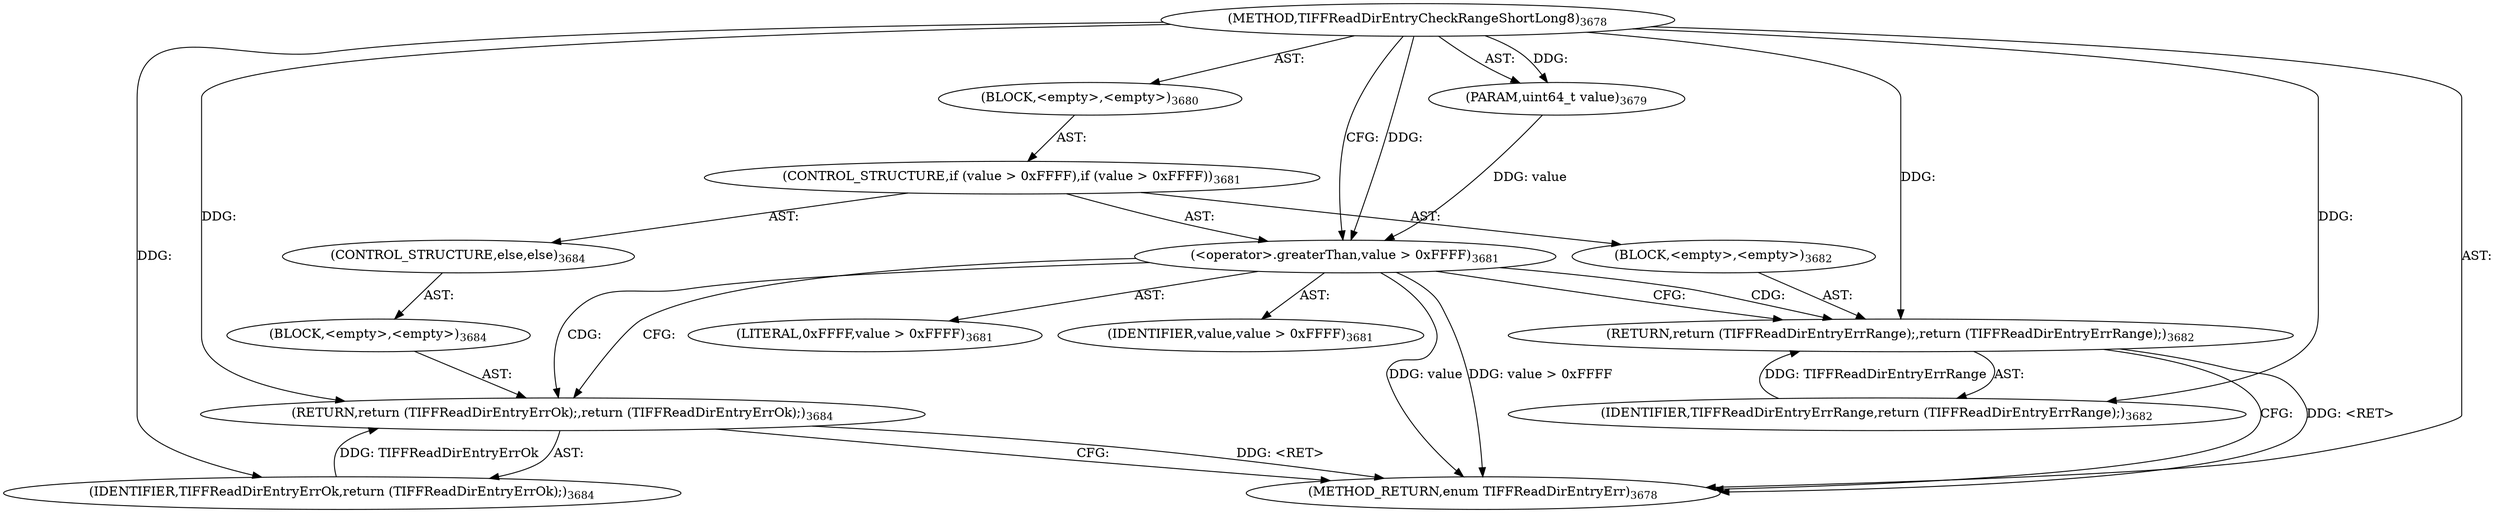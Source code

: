 digraph "TIFFReadDirEntryCheckRangeShortLong8" {  
"87641" [label = <(METHOD,TIFFReadDirEntryCheckRangeShortLong8)<SUB>3678</SUB>> ]
"87642" [label = <(PARAM,uint64_t value)<SUB>3679</SUB>> ]
"87643" [label = <(BLOCK,&lt;empty&gt;,&lt;empty&gt;)<SUB>3680</SUB>> ]
"87644" [label = <(CONTROL_STRUCTURE,if (value &gt; 0xFFFF),if (value &gt; 0xFFFF))<SUB>3681</SUB>> ]
"87645" [label = <(&lt;operator&gt;.greaterThan,value &gt; 0xFFFF)<SUB>3681</SUB>> ]
"87646" [label = <(IDENTIFIER,value,value &gt; 0xFFFF)<SUB>3681</SUB>> ]
"87647" [label = <(LITERAL,0xFFFF,value &gt; 0xFFFF)<SUB>3681</SUB>> ]
"87648" [label = <(BLOCK,&lt;empty&gt;,&lt;empty&gt;)<SUB>3682</SUB>> ]
"87649" [label = <(RETURN,return (TIFFReadDirEntryErrRange);,return (TIFFReadDirEntryErrRange);)<SUB>3682</SUB>> ]
"87650" [label = <(IDENTIFIER,TIFFReadDirEntryErrRange,return (TIFFReadDirEntryErrRange);)<SUB>3682</SUB>> ]
"87651" [label = <(CONTROL_STRUCTURE,else,else)<SUB>3684</SUB>> ]
"87652" [label = <(BLOCK,&lt;empty&gt;,&lt;empty&gt;)<SUB>3684</SUB>> ]
"87653" [label = <(RETURN,return (TIFFReadDirEntryErrOk);,return (TIFFReadDirEntryErrOk);)<SUB>3684</SUB>> ]
"87654" [label = <(IDENTIFIER,TIFFReadDirEntryErrOk,return (TIFFReadDirEntryErrOk);)<SUB>3684</SUB>> ]
"87655" [label = <(METHOD_RETURN,enum TIFFReadDirEntryErr)<SUB>3678</SUB>> ]
  "87641" -> "87642"  [ label = "AST: "] 
  "87641" -> "87643"  [ label = "AST: "] 
  "87641" -> "87655"  [ label = "AST: "] 
  "87643" -> "87644"  [ label = "AST: "] 
  "87644" -> "87645"  [ label = "AST: "] 
  "87644" -> "87648"  [ label = "AST: "] 
  "87644" -> "87651"  [ label = "AST: "] 
  "87645" -> "87646"  [ label = "AST: "] 
  "87645" -> "87647"  [ label = "AST: "] 
  "87648" -> "87649"  [ label = "AST: "] 
  "87649" -> "87650"  [ label = "AST: "] 
  "87651" -> "87652"  [ label = "AST: "] 
  "87652" -> "87653"  [ label = "AST: "] 
  "87653" -> "87654"  [ label = "AST: "] 
  "87645" -> "87649"  [ label = "CFG: "] 
  "87645" -> "87653"  [ label = "CFG: "] 
  "87649" -> "87655"  [ label = "CFG: "] 
  "87653" -> "87655"  [ label = "CFG: "] 
  "87641" -> "87645"  [ label = "CFG: "] 
  "87653" -> "87655"  [ label = "DDG: &lt;RET&gt;"] 
  "87649" -> "87655"  [ label = "DDG: &lt;RET&gt;"] 
  "87645" -> "87655"  [ label = "DDG: value"] 
  "87645" -> "87655"  [ label = "DDG: value &gt; 0xFFFF"] 
  "87641" -> "87642"  [ label = "DDG: "] 
  "87642" -> "87645"  [ label = "DDG: value"] 
  "87641" -> "87645"  [ label = "DDG: "] 
  "87650" -> "87649"  [ label = "DDG: TIFFReadDirEntryErrRange"] 
  "87641" -> "87649"  [ label = "DDG: "] 
  "87641" -> "87650"  [ label = "DDG: "] 
  "87654" -> "87653"  [ label = "DDG: TIFFReadDirEntryErrOk"] 
  "87641" -> "87653"  [ label = "DDG: "] 
  "87641" -> "87654"  [ label = "DDG: "] 
  "87645" -> "87653"  [ label = "CDG: "] 
  "87645" -> "87649"  [ label = "CDG: "] 
}
